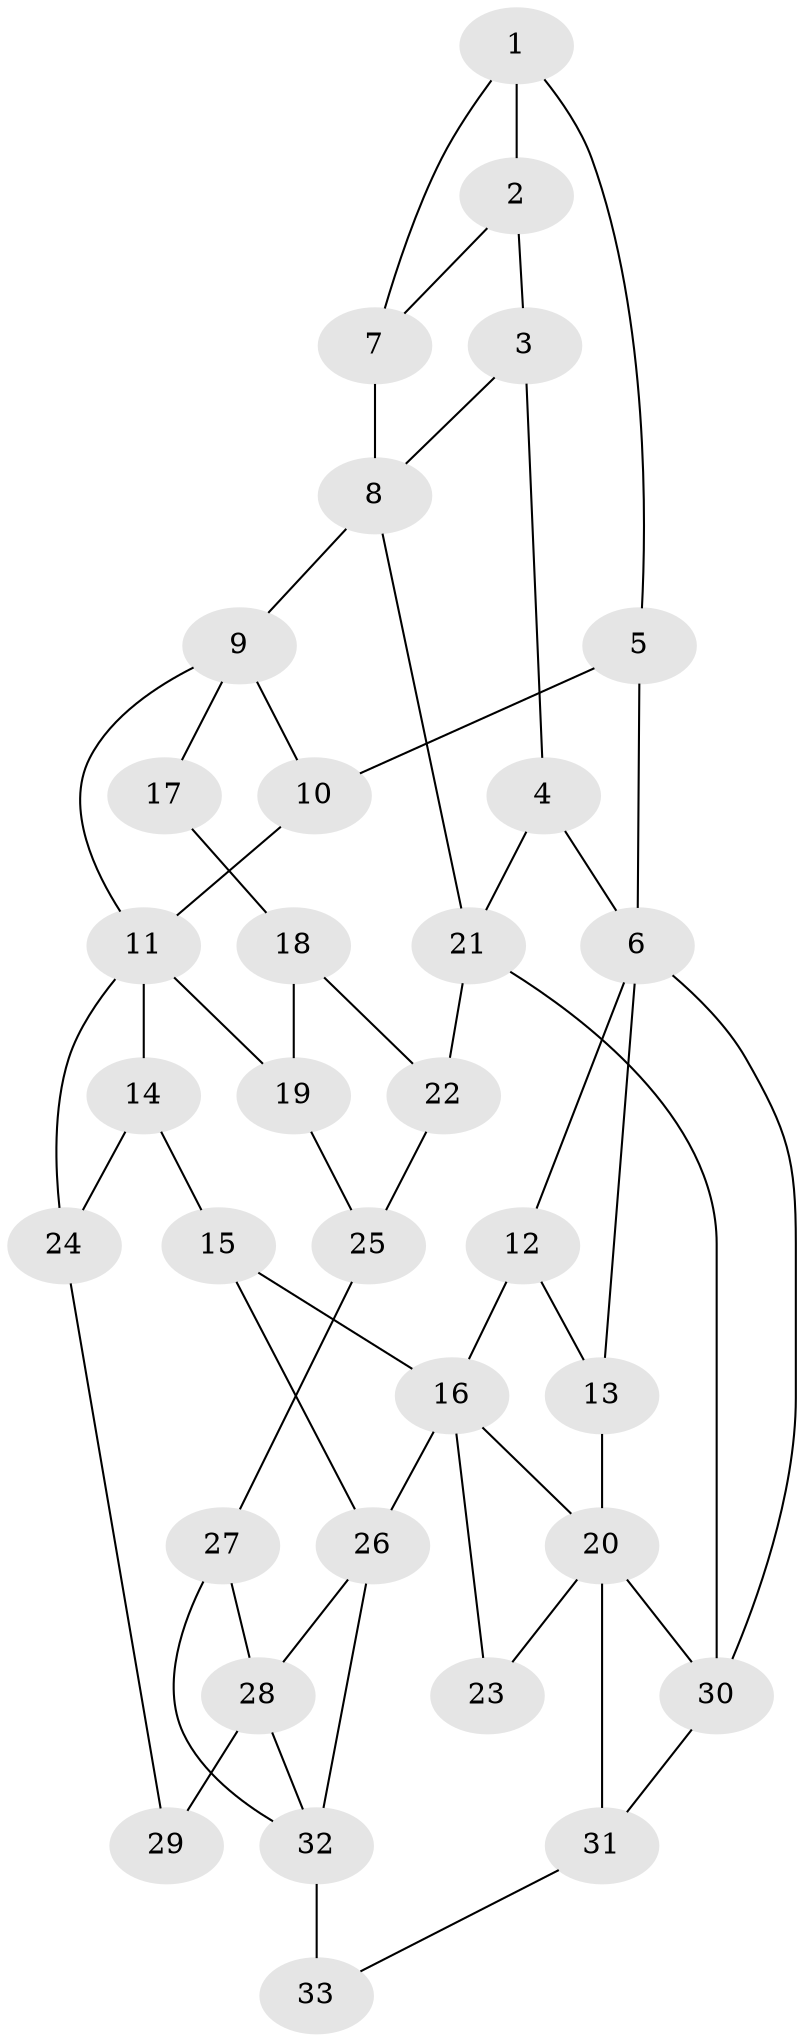 // original degree distribution, {3: 0.03076923076923077, 5: 0.46153846153846156, 6: 0.23076923076923078, 4: 0.27692307692307694}
// Generated by graph-tools (version 1.1) at 2025/38/03/09/25 02:38:32]
// undirected, 33 vertices, 55 edges
graph export_dot {
graph [start="1"]
  node [color=gray90,style=filled];
  1;
  2;
  3;
  4;
  5;
  6;
  7;
  8;
  9;
  10;
  11;
  12;
  13;
  14;
  15;
  16;
  17;
  18;
  19;
  20;
  21;
  22;
  23;
  24;
  25;
  26;
  27;
  28;
  29;
  30;
  31;
  32;
  33;
  1 -- 2 [weight=1.0];
  1 -- 5 [weight=1.0];
  1 -- 7 [weight=1.0];
  2 -- 3 [weight=1.0];
  2 -- 7 [weight=1.0];
  3 -- 4 [weight=1.0];
  3 -- 8 [weight=1.0];
  4 -- 6 [weight=2.0];
  4 -- 21 [weight=1.0];
  5 -- 6 [weight=2.0];
  5 -- 10 [weight=2.0];
  6 -- 12 [weight=1.0];
  6 -- 13 [weight=1.0];
  6 -- 30 [weight=1.0];
  7 -- 8 [weight=1.0];
  8 -- 9 [weight=2.0];
  8 -- 21 [weight=1.0];
  9 -- 10 [weight=1.0];
  9 -- 11 [weight=1.0];
  9 -- 17 [weight=2.0];
  10 -- 11 [weight=2.0];
  11 -- 14 [weight=1.0];
  11 -- 19 [weight=1.0];
  11 -- 24 [weight=1.0];
  12 -- 13 [weight=1.0];
  12 -- 16 [weight=1.0];
  13 -- 20 [weight=2.0];
  14 -- 15 [weight=1.0];
  14 -- 24 [weight=1.0];
  15 -- 16 [weight=1.0];
  15 -- 26 [weight=1.0];
  16 -- 20 [weight=1.0];
  16 -- 23 [weight=2.0];
  16 -- 26 [weight=1.0];
  17 -- 18 [weight=1.0];
  18 -- 19 [weight=1.0];
  18 -- 22 [weight=1.0];
  19 -- 25 [weight=1.0];
  20 -- 23 [weight=1.0];
  20 -- 30 [weight=1.0];
  20 -- 31 [weight=1.0];
  21 -- 22 [weight=1.0];
  21 -- 30 [weight=1.0];
  22 -- 25 [weight=1.0];
  24 -- 29 [weight=1.0];
  25 -- 27 [weight=1.0];
  26 -- 28 [weight=1.0];
  26 -- 32 [weight=1.0];
  27 -- 28 [weight=1.0];
  27 -- 32 [weight=1.0];
  28 -- 29 [weight=2.0];
  28 -- 32 [weight=2.0];
  30 -- 31 [weight=1.0];
  31 -- 33 [weight=1.0];
  32 -- 33 [weight=2.0];
}
